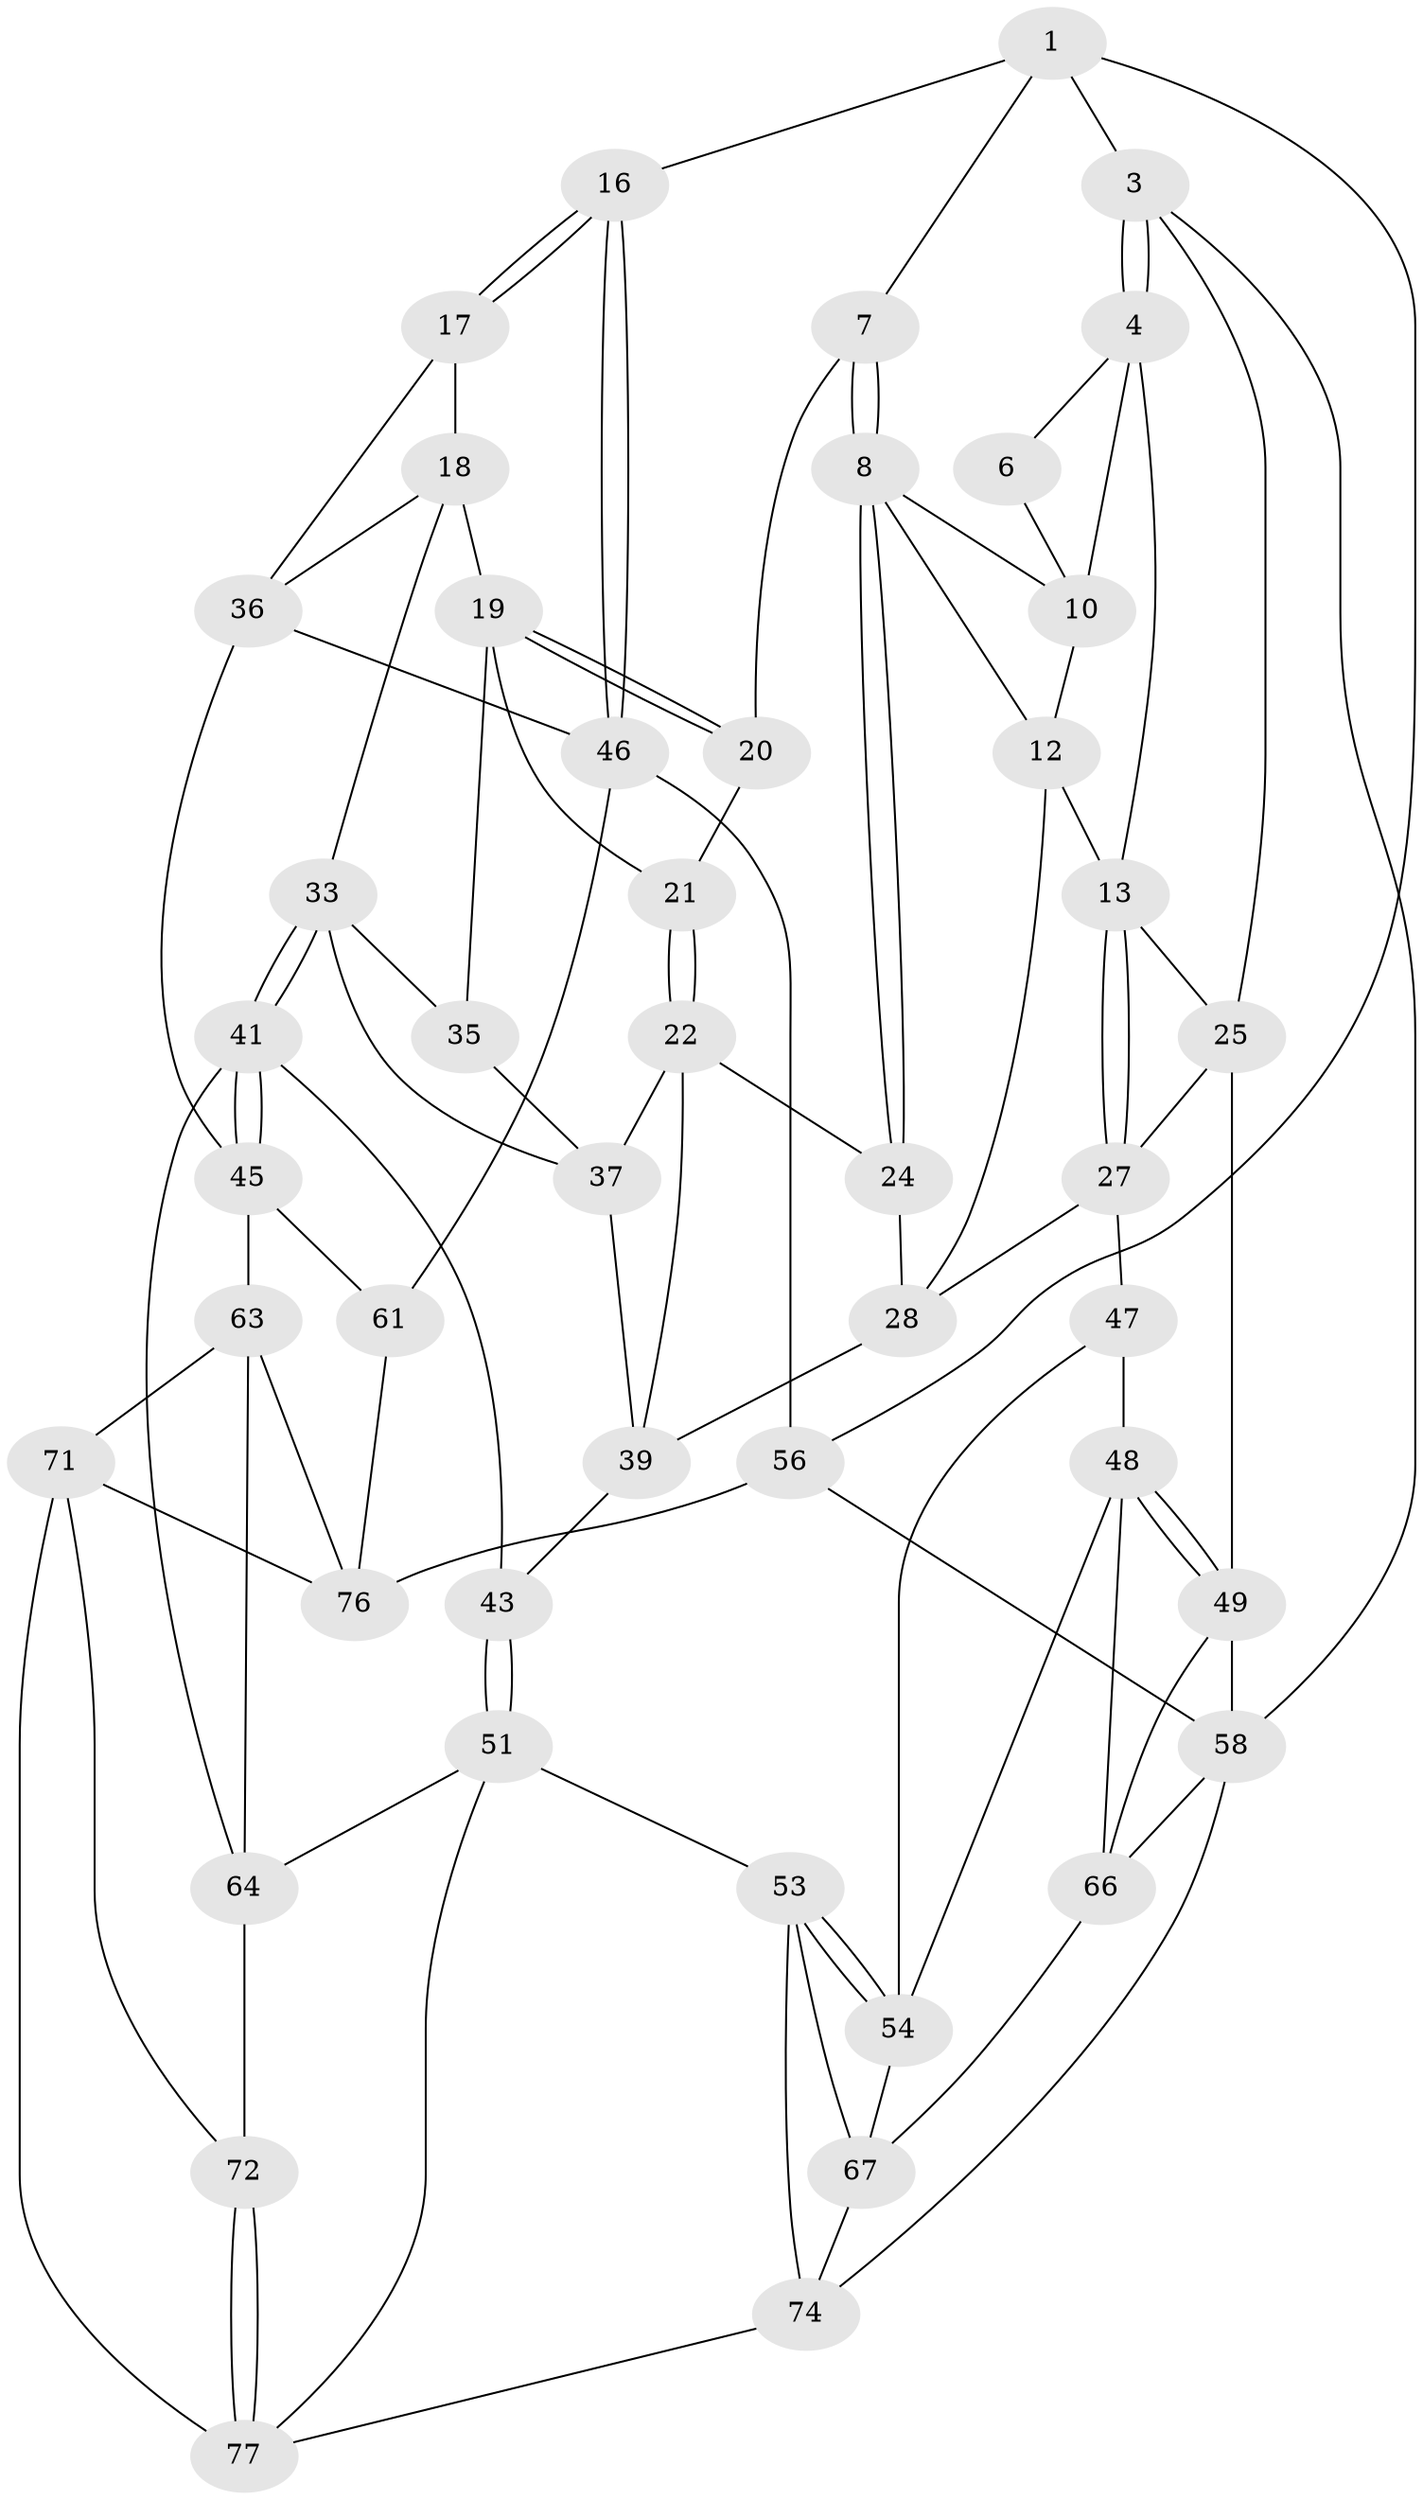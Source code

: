 // original degree distribution, {3: 0.025, 5: 0.55, 4: 0.225, 6: 0.2}
// Generated by graph-tools (version 1.1) at 2025/11/02/27/25 16:11:51]
// undirected, 47 vertices, 102 edges
graph export_dot {
graph [start="1"]
  node [color=gray90,style=filled];
  1 [pos="+0.7629989012568722+0",super="+2"];
  3 [pos="+0+0"];
  4 [pos="+0+0",super="+5"];
  6 [pos="+0.5581214336641784+0"];
  7 [pos="+0.6974119829931137+0.06154890718823645"];
  8 [pos="+0.47795801160807866+0.15369497301380008",super="+9"];
  10 [pos="+0.45929723242665715+0.06630092332652034",super="+11"];
  12 [pos="+0.21951892252890481+0.05913852387059911",super="+15"];
  13 [pos="+0.17229603006977995+0.1744088439828475",super="+14"];
  16 [pos="+1+0.11938831797529778"];
  17 [pos="+0.895287495990001+0.20616161920823742"];
  18 [pos="+0.8601955480830453+0.21112141173817553",super="+32"];
  19 [pos="+0.831612512408895+0.20344569965697665",super="+31"];
  20 [pos="+0.7072820819558058+0.08946177006657445"];
  21 [pos="+0.6656469475274825+0.22638067611937895"];
  22 [pos="+0.6542409616239373+0.24937246026795384",super="+23"];
  24 [pos="+0.48369066954675627+0.17657207646948608"];
  25 [pos="+0+0.3366736622078281",super="+26"];
  27 [pos="+0.17756611779387796+0.3859801687755358",super="+29"];
  28 [pos="+0.28984926768742597+0.4182685236225621",super="+30"];
  33 [pos="+0.7414849589768198+0.4220699575387031",super="+34"];
  35 [pos="+0.773176014126199+0.2735930507339536"];
  36 [pos="+0.9034145264810121+0.42291475007989265",super="+44"];
  37 [pos="+0.6591857311333058+0.2644061338111987",super="+38"];
  39 [pos="+0.5250292003967683+0.39207190879557124",super="+40"];
  41 [pos="+0.7156240154200206+0.5486532948684039",super="+42"];
  43 [pos="+0.5616669814005721+0.6025316002591704"];
  45 [pos="+0.8760557032901469+0.6200967855896321",super="+62"];
  46 [pos="+1+0.3972015434274065",super="+57"];
  47 [pos="+0.24157171486516554+0.47562926823369417"];
  48 [pos="+0.0517253815507944+0.5778319425606909",super="+60"];
  49 [pos="+0+0.5774975920995732",super="+50"];
  51 [pos="+0.44450611629872744+0.7510611539633507",super="+52"];
  53 [pos="+0.4319218989432138+0.7489428712568992",super="+73"];
  54 [pos="+0.3021298224905934+0.6496023240706515",super="+55"];
  56 [pos="+1+1"];
  58 [pos="+0+0.8166990955849085",super="+59"];
  61 [pos="+1+0.8704127314972827"];
  63 [pos="+0.7514708120412288+0.7815609689189159",super="+70"];
  64 [pos="+0.7189476608213493+0.7296338640602901",super="+65"];
  66 [pos="+0.09193788254248014+0.7042380739823809",super="+69"];
  67 [pos="+0.13787151834963285+0.8040469724919225",super="+68"];
  71 [pos="+0.6719952758708991+0.8751522074131295",super="+80"];
  72 [pos="+0.5674448920719459+0.8505646069531986"];
  74 [pos="+0+1",super="+75"];
  76 [pos="+0.7193441001067357+0.9060275440278099",super="+79"];
  77 [pos="+0.44811345442411515+1",super="+78"];
  1 -- 7;
  1 -- 16;
  1 -- 56;
  1 -- 3;
  3 -- 4;
  3 -- 4;
  3 -- 25;
  3 -- 58;
  4 -- 10;
  4 -- 6;
  4 -- 13;
  6 -- 10;
  7 -- 8;
  7 -- 8;
  7 -- 20;
  8 -- 24;
  8 -- 24;
  8 -- 10;
  8 -- 12;
  10 -- 12;
  12 -- 13;
  12 -- 28;
  13 -- 27;
  13 -- 27;
  13 -- 25;
  16 -- 17;
  16 -- 17;
  16 -- 46;
  16 -- 46;
  17 -- 18;
  17 -- 36;
  18 -- 19;
  18 -- 33;
  18 -- 36;
  19 -- 20;
  19 -- 20;
  19 -- 35;
  19 -- 21;
  20 -- 21;
  21 -- 22;
  21 -- 22;
  22 -- 37;
  22 -- 24;
  22 -- 39;
  24 -- 28;
  25 -- 27;
  25 -- 49;
  27 -- 28;
  27 -- 47;
  28 -- 39;
  33 -- 41;
  33 -- 41;
  33 -- 35;
  33 -- 37;
  35 -- 37;
  36 -- 45;
  36 -- 46;
  37 -- 39;
  39 -- 43;
  41 -- 45;
  41 -- 45;
  41 -- 64;
  41 -- 43;
  43 -- 51;
  43 -- 51;
  45 -- 61;
  45 -- 63;
  46 -- 56;
  46 -- 61;
  47 -- 48;
  47 -- 54;
  48 -- 49;
  48 -- 49;
  48 -- 66;
  48 -- 54;
  49 -- 66;
  49 -- 58;
  51 -- 53;
  51 -- 64;
  51 -- 77;
  53 -- 54;
  53 -- 54;
  53 -- 74;
  53 -- 67;
  54 -- 67;
  56 -- 76;
  56 -- 58;
  58 -- 74;
  58 -- 66;
  61 -- 76;
  63 -- 64;
  63 -- 76;
  63 -- 71;
  64 -- 72;
  66 -- 67;
  67 -- 74;
  71 -- 72;
  71 -- 76;
  71 -- 77;
  72 -- 77;
  72 -- 77;
  74 -- 77;
}
